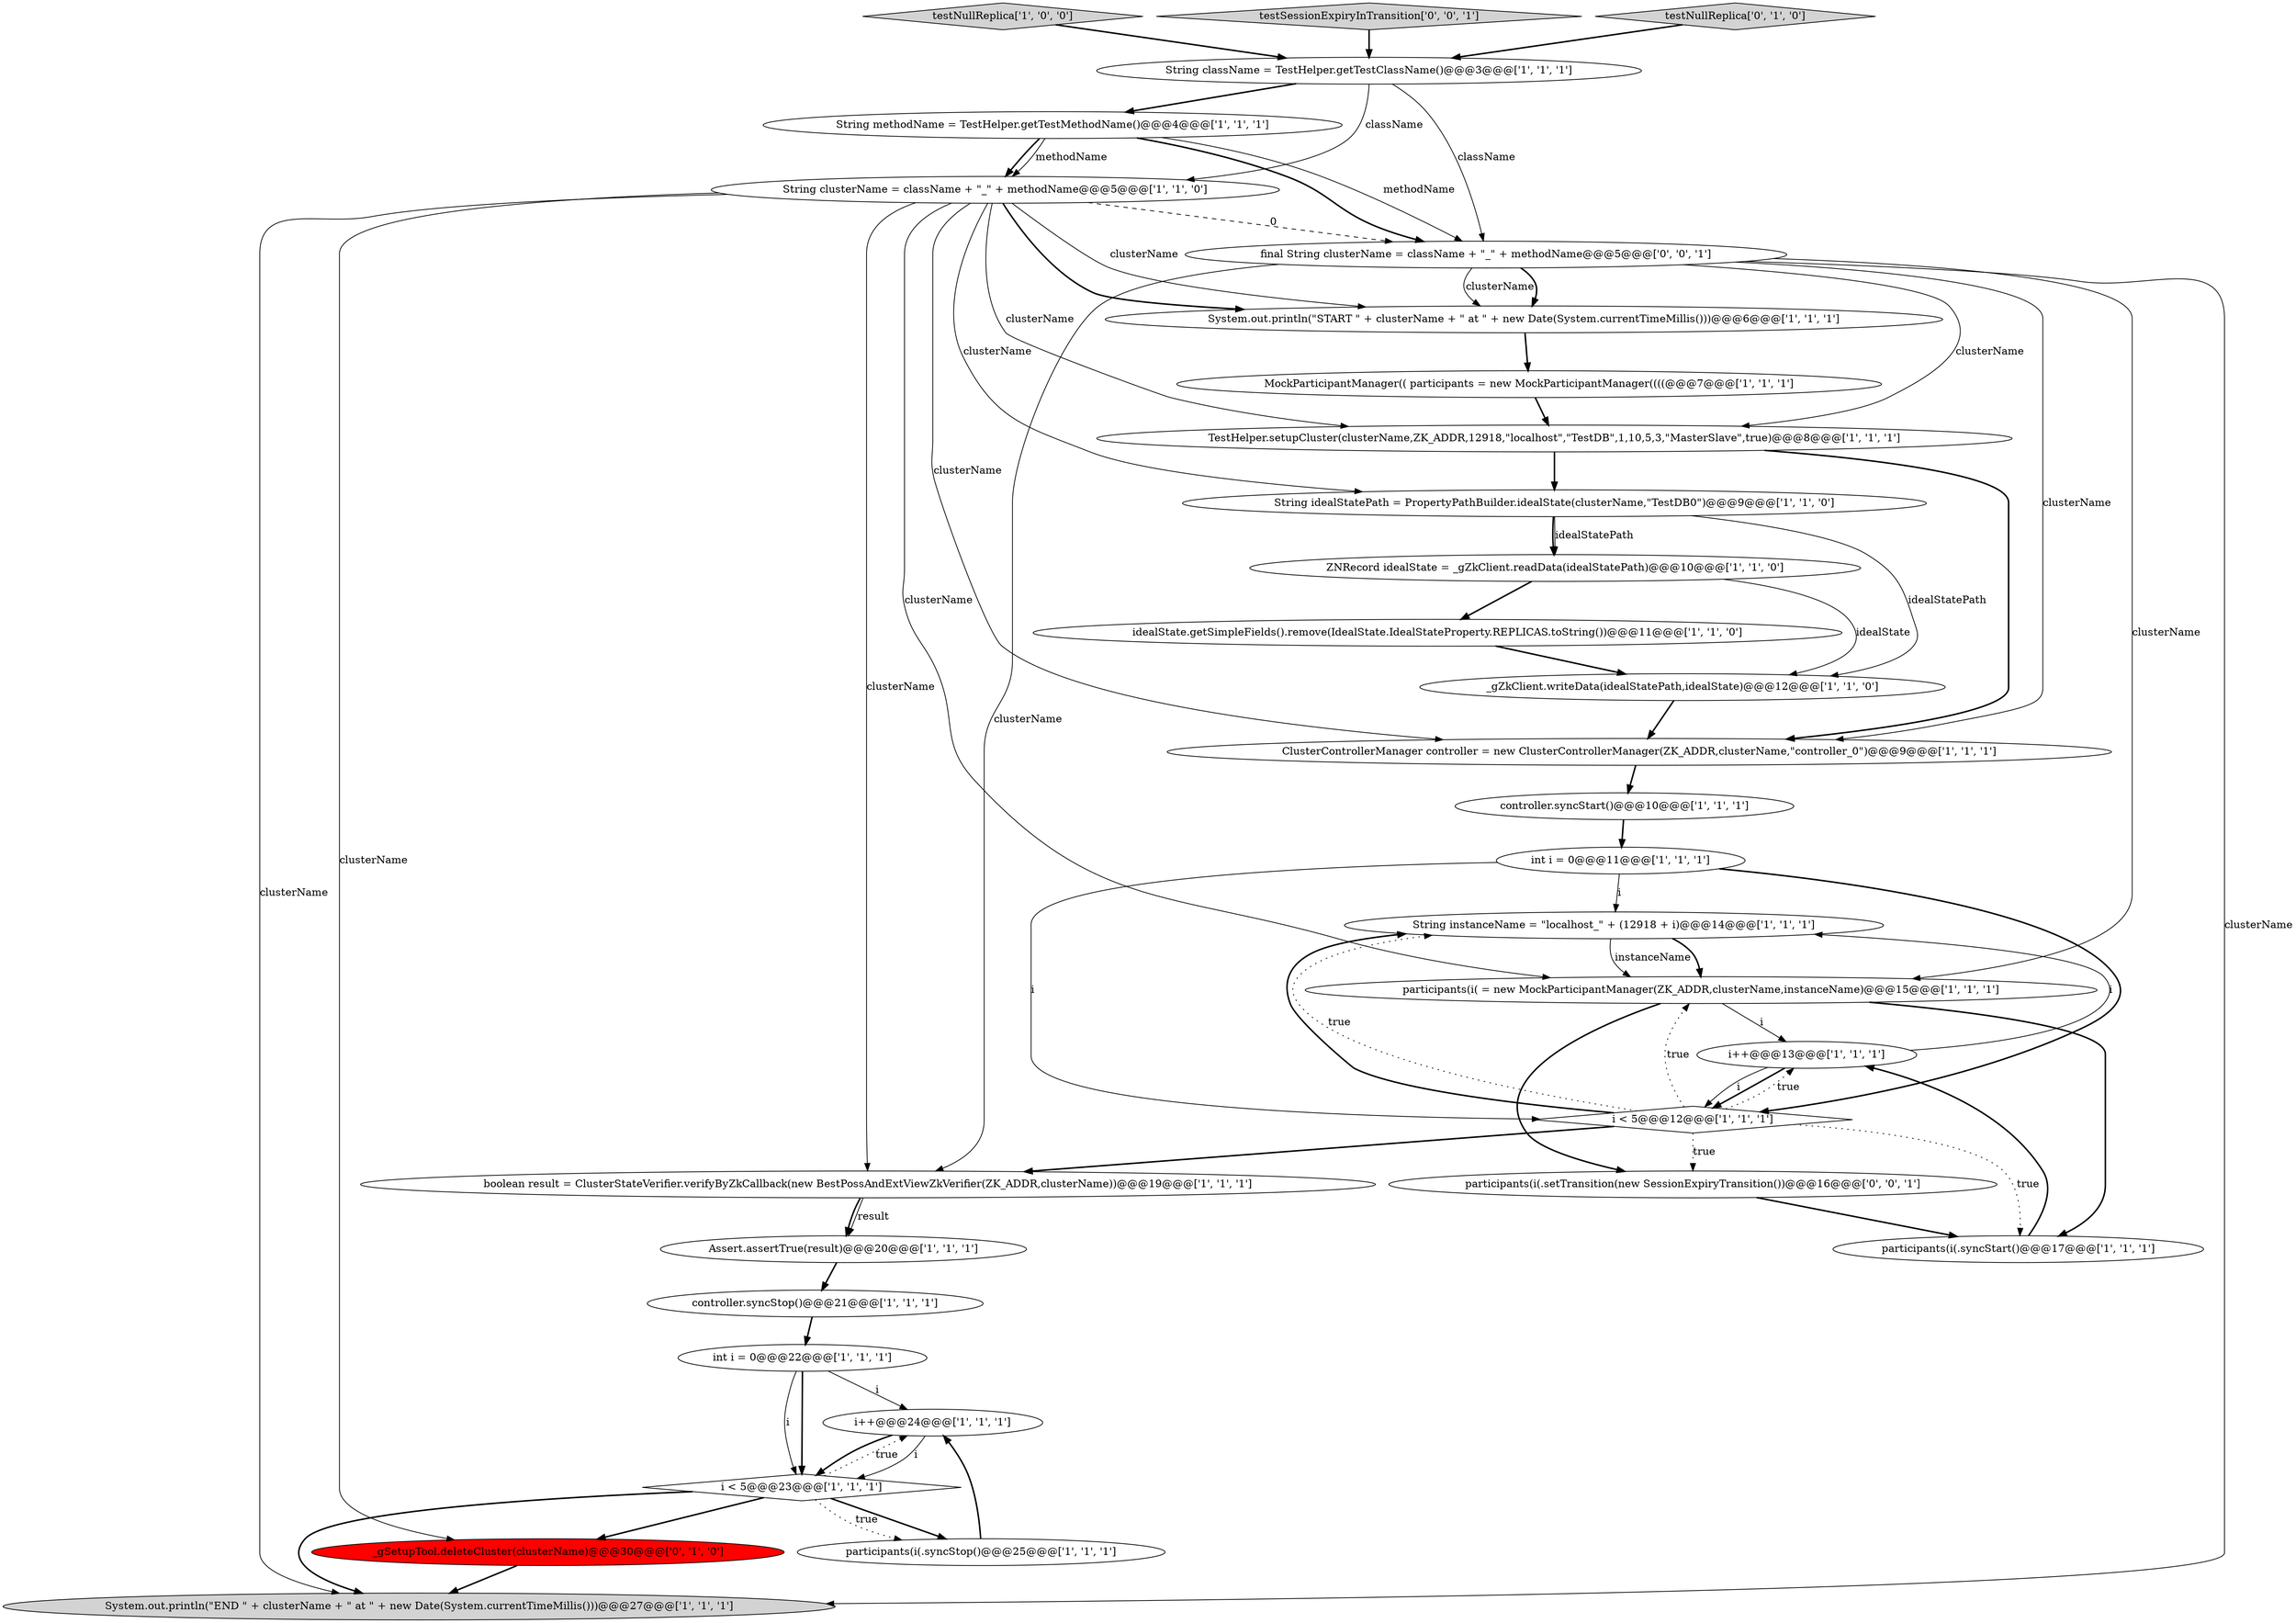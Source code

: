 digraph {
23 [style = filled, label = "ClusterControllerManager controller = new ClusterControllerManager(ZK_ADDR,clusterName,\"controller_0\")@@@9@@@['1', '1', '1']", fillcolor = white, shape = ellipse image = "AAA0AAABBB1BBB"];
7 [style = filled, label = "String instanceName = \"localhost_\" + (12918 + i)@@@14@@@['1', '1', '1']", fillcolor = white, shape = ellipse image = "AAA0AAABBB1BBB"];
24 [style = filled, label = "Assert.assertTrue(result)@@@20@@@['1', '1', '1']", fillcolor = white, shape = ellipse image = "AAA0AAABBB1BBB"];
14 [style = filled, label = "idealState.getSimpleFields().remove(IdealState.IdealStateProperty.REPLICAS.toString())@@@11@@@['1', '1', '0']", fillcolor = white, shape = ellipse image = "AAA0AAABBB1BBB"];
13 [style = filled, label = "testNullReplica['1', '0', '0']", fillcolor = lightgray, shape = diamond image = "AAA0AAABBB1BBB"];
22 [style = filled, label = "int i = 0@@@22@@@['1', '1', '1']", fillcolor = white, shape = ellipse image = "AAA0AAABBB1BBB"];
0 [style = filled, label = "String clusterName = className + \"_\" + methodName@@@5@@@['1', '1', '0']", fillcolor = white, shape = ellipse image = "AAA0AAABBB1BBB"];
28 [style = filled, label = "_gSetupTool.deleteCluster(clusterName)@@@30@@@['0', '1', '0']", fillcolor = red, shape = ellipse image = "AAA1AAABBB2BBB"];
8 [style = filled, label = "String idealStatePath = PropertyPathBuilder.idealState(clusterName,\"TestDB0\")@@@9@@@['1', '1', '0']", fillcolor = white, shape = ellipse image = "AAA0AAABBB1BBB"];
31 [style = filled, label = "testSessionExpiryInTransition['0', '0', '1']", fillcolor = lightgray, shape = diamond image = "AAA0AAABBB3BBB"];
20 [style = filled, label = "_gZkClient.writeData(idealStatePath,idealState)@@@12@@@['1', '1', '0']", fillcolor = white, shape = ellipse image = "AAA0AAABBB1BBB"];
16 [style = filled, label = "i++@@@24@@@['1', '1', '1']", fillcolor = white, shape = ellipse image = "AAA0AAABBB1BBB"];
2 [style = filled, label = "controller.syncStop()@@@21@@@['1', '1', '1']", fillcolor = white, shape = ellipse image = "AAA0AAABBB1BBB"];
6 [style = filled, label = "i++@@@13@@@['1', '1', '1']", fillcolor = white, shape = ellipse image = "AAA0AAABBB1BBB"];
27 [style = filled, label = "testNullReplica['0', '1', '0']", fillcolor = lightgray, shape = diamond image = "AAA0AAABBB2BBB"];
3 [style = filled, label = "MockParticipantManager(( participants = new MockParticipantManager((((@@@7@@@['1', '1', '1']", fillcolor = white, shape = ellipse image = "AAA0AAABBB1BBB"];
17 [style = filled, label = "System.out.println(\"END \" + clusterName + \" at \" + new Date(System.currentTimeMillis()))@@@27@@@['1', '1', '1']", fillcolor = lightgray, shape = ellipse image = "AAA0AAABBB1BBB"];
15 [style = filled, label = "participants(i(.syncStart()@@@17@@@['1', '1', '1']", fillcolor = white, shape = ellipse image = "AAA0AAABBB1BBB"];
30 [style = filled, label = "participants(i(.setTransition(new SessionExpiryTransition())@@@16@@@['0', '0', '1']", fillcolor = white, shape = ellipse image = "AAA0AAABBB3BBB"];
26 [style = filled, label = "String methodName = TestHelper.getTestMethodName()@@@4@@@['1', '1', '1']", fillcolor = white, shape = ellipse image = "AAA0AAABBB1BBB"];
4 [style = filled, label = "String className = TestHelper.getTestClassName()@@@3@@@['1', '1', '1']", fillcolor = white, shape = ellipse image = "AAA0AAABBB1BBB"];
11 [style = filled, label = "int i = 0@@@11@@@['1', '1', '1']", fillcolor = white, shape = ellipse image = "AAA0AAABBB1BBB"];
9 [style = filled, label = "controller.syncStart()@@@10@@@['1', '1', '1']", fillcolor = white, shape = ellipse image = "AAA0AAABBB1BBB"];
5 [style = filled, label = "i < 5@@@12@@@['1', '1', '1']", fillcolor = white, shape = diamond image = "AAA0AAABBB1BBB"];
18 [style = filled, label = "participants(i( = new MockParticipantManager(ZK_ADDR,clusterName,instanceName)@@@15@@@['1', '1', '1']", fillcolor = white, shape = ellipse image = "AAA0AAABBB1BBB"];
21 [style = filled, label = "ZNRecord idealState = _gZkClient.readData(idealStatePath)@@@10@@@['1', '1', '0']", fillcolor = white, shape = ellipse image = "AAA0AAABBB1BBB"];
19 [style = filled, label = "System.out.println(\"START \" + clusterName + \" at \" + new Date(System.currentTimeMillis()))@@@6@@@['1', '1', '1']", fillcolor = white, shape = ellipse image = "AAA0AAABBB1BBB"];
1 [style = filled, label = "TestHelper.setupCluster(clusterName,ZK_ADDR,12918,\"localhost\",\"TestDB\",1,10,5,3,\"MasterSlave\",true)@@@8@@@['1', '1', '1']", fillcolor = white, shape = ellipse image = "AAA0AAABBB1BBB"];
10 [style = filled, label = "participants(i(.syncStop()@@@25@@@['1', '1', '1']", fillcolor = white, shape = ellipse image = "AAA0AAABBB1BBB"];
25 [style = filled, label = "boolean result = ClusterStateVerifier.verifyByZkCallback(new BestPossAndExtViewZkVerifier(ZK_ADDR,clusterName))@@@19@@@['1', '1', '1']", fillcolor = white, shape = ellipse image = "AAA0AAABBB1BBB"];
12 [style = filled, label = "i < 5@@@23@@@['1', '1', '1']", fillcolor = white, shape = diamond image = "AAA0AAABBB1BBB"];
29 [style = filled, label = "final String clusterName = className + \"_\" + methodName@@@5@@@['0', '0', '1']", fillcolor = white, shape = ellipse image = "AAA0AAABBB3BBB"];
4->29 [style = solid, label="className"];
1->8 [style = bold, label=""];
9->11 [style = bold, label=""];
12->28 [style = bold, label=""];
3->1 [style = bold, label=""];
24->2 [style = bold, label=""];
4->0 [style = solid, label="className"];
29->25 [style = solid, label="clusterName"];
8->21 [style = solid, label="idealStatePath"];
0->19 [style = bold, label=""];
6->5 [style = solid, label="i"];
0->17 [style = solid, label="clusterName"];
22->12 [style = solid, label="i"];
5->18 [style = dotted, label="true"];
26->29 [style = bold, label=""];
0->23 [style = solid, label="clusterName"];
12->17 [style = bold, label=""];
18->15 [style = bold, label=""];
4->26 [style = bold, label=""];
18->30 [style = bold, label=""];
29->19 [style = solid, label="clusterName"];
31->4 [style = bold, label=""];
7->18 [style = solid, label="instanceName"];
11->7 [style = solid, label="i"];
15->6 [style = bold, label=""];
5->6 [style = dotted, label="true"];
29->17 [style = solid, label="clusterName"];
0->19 [style = solid, label="clusterName"];
0->1 [style = solid, label="clusterName"];
0->25 [style = solid, label="clusterName"];
6->7 [style = solid, label="i"];
11->5 [style = solid, label="i"];
5->15 [style = dotted, label="true"];
21->20 [style = solid, label="idealState"];
0->28 [style = solid, label="clusterName"];
5->25 [style = bold, label=""];
1->23 [style = bold, label=""];
25->24 [style = bold, label=""];
11->5 [style = bold, label=""];
26->0 [style = bold, label=""];
6->5 [style = bold, label=""];
12->10 [style = bold, label=""];
27->4 [style = bold, label=""];
20->23 [style = bold, label=""];
10->16 [style = bold, label=""];
29->19 [style = bold, label=""];
26->0 [style = solid, label="methodName"];
0->18 [style = solid, label="clusterName"];
12->16 [style = dotted, label="true"];
5->7 [style = dotted, label="true"];
12->10 [style = dotted, label="true"];
22->12 [style = bold, label=""];
0->29 [style = dashed, label="0"];
29->23 [style = solid, label="clusterName"];
30->15 [style = bold, label=""];
7->18 [style = bold, label=""];
8->21 [style = bold, label=""];
28->17 [style = bold, label=""];
5->7 [style = bold, label=""];
16->12 [style = solid, label="i"];
22->16 [style = solid, label="i"];
29->1 [style = solid, label="clusterName"];
5->30 [style = dotted, label="true"];
29->18 [style = solid, label="clusterName"];
25->24 [style = solid, label="result"];
2->22 [style = bold, label=""];
23->9 [style = bold, label=""];
19->3 [style = bold, label=""];
16->12 [style = bold, label=""];
8->20 [style = solid, label="idealStatePath"];
26->29 [style = solid, label="methodName"];
18->6 [style = solid, label="i"];
14->20 [style = bold, label=""];
21->14 [style = bold, label=""];
13->4 [style = bold, label=""];
0->8 [style = solid, label="clusterName"];
}
